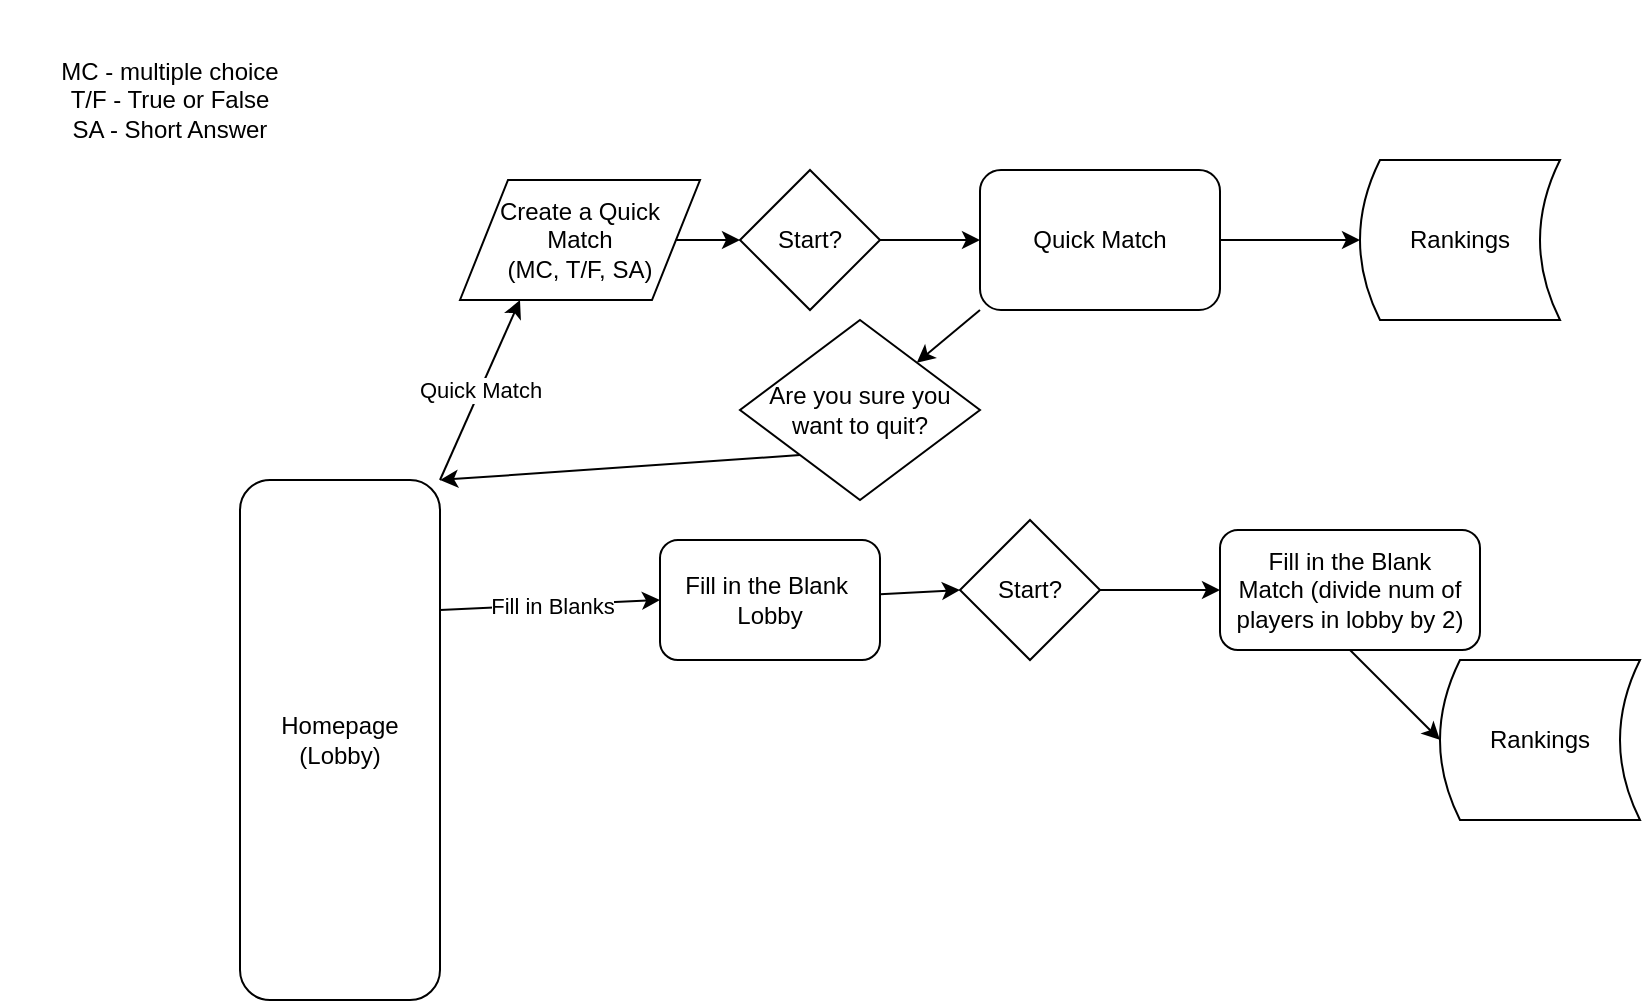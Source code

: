<mxfile version="13.4.6" type="github">
  <diagram id="k1V8Ii8nchhzaReacTKN" name="Page-1">
    <mxGraphModel dx="1426" dy="775" grid="1" gridSize="10" guides="1" tooltips="1" connect="1" arrows="1" fold="1" page="1" pageScale="1" pageWidth="850" pageHeight="1100" math="0" shadow="0">
      <root>
        <mxCell id="0" />
        <mxCell id="1" parent="0" />
        <mxCell id="4I52Wo8kzQVe9nZF-SfO-1" value="Homepage&lt;br&gt;(Lobby)" style="rounded=1;whiteSpace=wrap;html=1;" vertex="1" parent="1">
          <mxGeometry x="120" y="250" width="100" height="260" as="geometry" />
        </mxCell>
        <mxCell id="4I52Wo8kzQVe9nZF-SfO-2" value="Start?" style="rhombus;whiteSpace=wrap;html=1;" vertex="1" parent="1">
          <mxGeometry x="370" y="95" width="70" height="70" as="geometry" />
        </mxCell>
        <mxCell id="4I52Wo8kzQVe9nZF-SfO-3" value="Quick Match" style="endArrow=classic;html=1;exitX=1;exitY=0;exitDx=0;exitDy=0;entryX=0.25;entryY=1;entryDx=0;entryDy=0;" edge="1" parent="1" source="4I52Wo8kzQVe9nZF-SfO-1" target="4I52Wo8kzQVe9nZF-SfO-6">
          <mxGeometry width="50" height="50" relative="1" as="geometry">
            <mxPoint x="400" y="420" as="sourcePoint" />
            <mxPoint x="249" y="190" as="targetPoint" />
          </mxGeometry>
        </mxCell>
        <mxCell id="4I52Wo8kzQVe9nZF-SfO-4" value="Quick Match" style="rounded=1;whiteSpace=wrap;html=1;" vertex="1" parent="1">
          <mxGeometry x="490" y="95" width="120" height="70" as="geometry" />
        </mxCell>
        <mxCell id="4I52Wo8kzQVe9nZF-SfO-5" value="" style="endArrow=classic;html=1;exitX=1;exitY=0.5;exitDx=0;exitDy=0;entryX=0;entryY=0.5;entryDx=0;entryDy=0;" edge="1" parent="1" source="4I52Wo8kzQVe9nZF-SfO-2" target="4I52Wo8kzQVe9nZF-SfO-4">
          <mxGeometry width="50" height="50" relative="1" as="geometry">
            <mxPoint x="400" y="420" as="sourcePoint" />
            <mxPoint x="450" y="370" as="targetPoint" />
          </mxGeometry>
        </mxCell>
        <mxCell id="4I52Wo8kzQVe9nZF-SfO-6" value="Create a Quick&lt;br&gt;Match&lt;br&gt;(MC, T/F, SA)" style="shape=parallelogram;perimeter=parallelogramPerimeter;whiteSpace=wrap;html=1;" vertex="1" parent="1">
          <mxGeometry x="230" y="100" width="120" height="60" as="geometry" />
        </mxCell>
        <mxCell id="4I52Wo8kzQVe9nZF-SfO-7" value="" style="endArrow=classic;html=1;entryX=0;entryY=0.5;entryDx=0;entryDy=0;exitX=1;exitY=0.5;exitDx=0;exitDy=0;" edge="1" parent="1" source="4I52Wo8kzQVe9nZF-SfO-6" target="4I52Wo8kzQVe9nZF-SfO-2">
          <mxGeometry width="50" height="50" relative="1" as="geometry">
            <mxPoint x="350" y="130" as="sourcePoint" />
            <mxPoint x="450" y="370" as="targetPoint" />
          </mxGeometry>
        </mxCell>
        <mxCell id="4I52Wo8kzQVe9nZF-SfO-8" value="MC - multiple choice&lt;br&gt;T/F - True or False&lt;br&gt;SA - Short Answer" style="text;html=1;strokeColor=none;fillColor=none;align=center;verticalAlign=middle;whiteSpace=wrap;rounded=0;" vertex="1" parent="1">
          <mxGeometry y="10" width="170" height="100" as="geometry" />
        </mxCell>
        <mxCell id="4I52Wo8kzQVe9nZF-SfO-9" value="" style="endArrow=classic;html=1;exitX=0;exitY=1;exitDx=0;exitDy=0;" edge="1" parent="1" source="4I52Wo8kzQVe9nZF-SfO-4" target="4I52Wo8kzQVe9nZF-SfO-10">
          <mxGeometry width="50" height="50" relative="1" as="geometry">
            <mxPoint x="400" y="420" as="sourcePoint" />
            <mxPoint x="440" y="220" as="targetPoint" />
          </mxGeometry>
        </mxCell>
        <mxCell id="4I52Wo8kzQVe9nZF-SfO-10" value="Are you sure you&lt;br&gt;want to quit?" style="rhombus;whiteSpace=wrap;html=1;" vertex="1" parent="1">
          <mxGeometry x="370" y="170" width="120" height="90" as="geometry" />
        </mxCell>
        <mxCell id="4I52Wo8kzQVe9nZF-SfO-11" value="" style="endArrow=classic;html=1;exitX=0;exitY=1;exitDx=0;exitDy=0;entryX=1;entryY=0;entryDx=0;entryDy=0;" edge="1" parent="1" source="4I52Wo8kzQVe9nZF-SfO-10" target="4I52Wo8kzQVe9nZF-SfO-1">
          <mxGeometry width="50" height="50" relative="1" as="geometry">
            <mxPoint x="400" y="420" as="sourcePoint" />
            <mxPoint x="450" y="370" as="targetPoint" />
          </mxGeometry>
        </mxCell>
        <mxCell id="4I52Wo8kzQVe9nZF-SfO-12" value="" style="endArrow=classic;html=1;exitX=1;exitY=0.25;exitDx=0;exitDy=0;entryX=0;entryY=0.5;entryDx=0;entryDy=0;" edge="1" parent="1" source="4I52Wo8kzQVe9nZF-SfO-1" target="4I52Wo8kzQVe9nZF-SfO-14">
          <mxGeometry width="50" height="50" relative="1" as="geometry">
            <mxPoint x="400" y="420" as="sourcePoint" />
            <mxPoint x="330" y="300" as="targetPoint" />
          </mxGeometry>
        </mxCell>
        <mxCell id="4I52Wo8kzQVe9nZF-SfO-13" value="Fill in Blanks" style="edgeLabel;html=1;align=center;verticalAlign=middle;resizable=0;points=[];" vertex="1" connectable="0" parent="4I52Wo8kzQVe9nZF-SfO-12">
          <mxGeometry x="0.004" relative="1" as="geometry">
            <mxPoint as="offset" />
          </mxGeometry>
        </mxCell>
        <mxCell id="4I52Wo8kzQVe9nZF-SfO-14" value="Fill in the Blank&amp;nbsp;&lt;br&gt;Lobby" style="rounded=1;whiteSpace=wrap;html=1;" vertex="1" parent="1">
          <mxGeometry x="330" y="280" width="110" height="60" as="geometry" />
        </mxCell>
        <mxCell id="4I52Wo8kzQVe9nZF-SfO-15" value="Start?" style="rhombus;whiteSpace=wrap;html=1;" vertex="1" parent="1">
          <mxGeometry x="480" y="270" width="70" height="70" as="geometry" />
        </mxCell>
        <mxCell id="4I52Wo8kzQVe9nZF-SfO-16" value="" style="endArrow=classic;html=1;entryX=0;entryY=0.5;entryDx=0;entryDy=0;" edge="1" parent="1" source="4I52Wo8kzQVe9nZF-SfO-14" target="4I52Wo8kzQVe9nZF-SfO-15">
          <mxGeometry width="50" height="50" relative="1" as="geometry">
            <mxPoint x="450" y="310" as="sourcePoint" />
            <mxPoint x="380" y="140" as="targetPoint" />
          </mxGeometry>
        </mxCell>
        <mxCell id="4I52Wo8kzQVe9nZF-SfO-17" value="" style="endArrow=classic;html=1;exitX=1;exitY=0.5;exitDx=0;exitDy=0;" edge="1" parent="1" source="4I52Wo8kzQVe9nZF-SfO-15" target="4I52Wo8kzQVe9nZF-SfO-18">
          <mxGeometry width="50" height="50" relative="1" as="geometry">
            <mxPoint x="358" y="150" as="sourcePoint" />
            <mxPoint x="600" y="305" as="targetPoint" />
          </mxGeometry>
        </mxCell>
        <mxCell id="4I52Wo8kzQVe9nZF-SfO-18" value="Fill in the Blank&lt;br&gt;Match (divide num of&lt;br&gt;players in lobby by 2)" style="rounded=1;whiteSpace=wrap;html=1;" vertex="1" parent="1">
          <mxGeometry x="610" y="275" width="130" height="60" as="geometry" />
        </mxCell>
        <mxCell id="4I52Wo8kzQVe9nZF-SfO-20" value="" style="endArrow=classic;html=1;exitX=0.5;exitY=1;exitDx=0;exitDy=0;entryX=0;entryY=0.5;entryDx=0;entryDy=0;" edge="1" parent="1" source="4I52Wo8kzQVe9nZF-SfO-18" target="4I52Wo8kzQVe9nZF-SfO-25">
          <mxGeometry width="50" height="50" relative="1" as="geometry">
            <mxPoint x="400" y="420" as="sourcePoint" />
            <mxPoint x="710" y="360" as="targetPoint" />
          </mxGeometry>
        </mxCell>
        <mxCell id="4I52Wo8kzQVe9nZF-SfO-21" value="" style="endArrow=classic;html=1;exitX=1;exitY=0.5;exitDx=0;exitDy=0;" edge="1" parent="1" source="4I52Wo8kzQVe9nZF-SfO-4" target="4I52Wo8kzQVe9nZF-SfO-24">
          <mxGeometry width="50" height="50" relative="1" as="geometry">
            <mxPoint x="400" y="420" as="sourcePoint" />
            <mxPoint x="660" y="130" as="targetPoint" />
          </mxGeometry>
        </mxCell>
        <mxCell id="4I52Wo8kzQVe9nZF-SfO-24" value="Rankings" style="shape=dataStorage;whiteSpace=wrap;html=1;" vertex="1" parent="1">
          <mxGeometry x="680" y="90" width="100" height="80" as="geometry" />
        </mxCell>
        <mxCell id="4I52Wo8kzQVe9nZF-SfO-25" value="Rankings" style="shape=dataStorage;whiteSpace=wrap;html=1;" vertex="1" parent="1">
          <mxGeometry x="720" y="340" width="100" height="80" as="geometry" />
        </mxCell>
      </root>
    </mxGraphModel>
  </diagram>
</mxfile>

